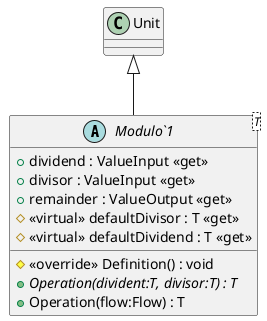 @startuml
abstract class "Modulo`1"<T> {
    + dividend : ValueInput <<get>>
    + divisor : ValueInput <<get>>
    + remainder : ValueOutput <<get>>
    # <<virtual>> defaultDivisor : T <<get>>
    # <<virtual>> defaultDividend : T <<get>>
    # <<override>> Definition() : void
    + {abstract} Operation(divident:T, divisor:T) : T
    + Operation(flow:Flow) : T
}
Unit <|-- "Modulo`1"
@enduml
